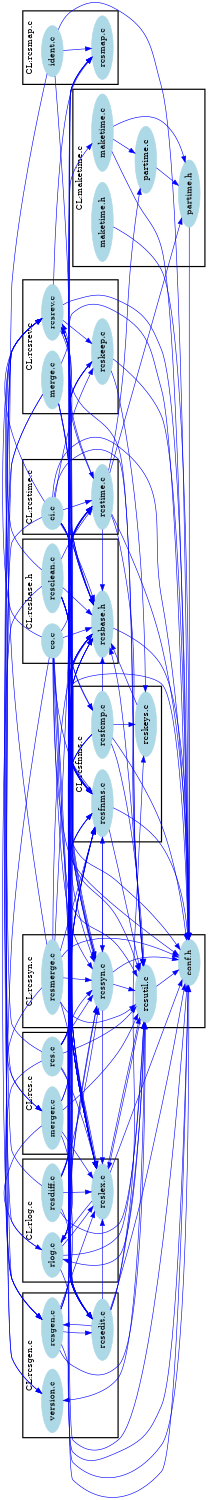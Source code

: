 digraph G {
size = "10,10";
rotate = 90;
subgraph cluster0 {
label = "CL:rcsgen.c";
color = black;
style = bold;
"rcsgen.c"[label="rcsgen.c",shape=ellipse,color=lightblue,fontcolor=black,style=filled];
"version.c"[label="version.c",shape=ellipse,color=lightblue,fontcolor=black,style=filled];
"rcsedit.c"[label="rcsedit.c",shape=ellipse,color=lightblue,fontcolor=black,style=filled];
}
subgraph cluster1 {
label = "CL:rcsmap.c";
color = black;
style = bold;
"rcsmap.c"[label="rcsmap.c",shape=ellipse,color=lightblue,fontcolor=black,style=filled];
"ident.c"[label="ident.c",shape=ellipse,color=lightblue,fontcolor=black,style=filled];
}
subgraph cluster2 {
label = "CL:rcs.c";
color = black;
style = bold;
"rcs.c"[label="rcs.c",shape=ellipse,color=lightblue,fontcolor=black,style=filled];
"merger.c"[label="merger.c",shape=ellipse,color=lightblue,fontcolor=black,style=filled];
}
subgraph cluster3 {
label = "CL:rlog.c";
color = black;
style = bold;
"rlog.c"[label="rlog.c",shape=ellipse,color=lightblue,fontcolor=black,style=filled];
"rcslex.c"[label="rcslex.c",shape=ellipse,color=lightblue,fontcolor=black,style=filled];
"rcsdiff.c"[label="rcsdiff.c",shape=ellipse,color=lightblue,fontcolor=black,style=filled];
}
subgraph cluster4 {
label = "CL:rcstime.c";
color = black;
style = bold;
"rcstime.c"[label="rcstime.c",shape=ellipse,color=lightblue,fontcolor=black,style=filled];
"ci.c"[label="ci.c",shape=ellipse,color=lightblue,fontcolor=black,style=filled];
}
subgraph cluster5 {
label = "CL:rcssyn.c";
color = black;
style = bold;
"rcssyn.c"[label="rcssyn.c",shape=ellipse,color=lightblue,fontcolor=black,style=filled];
"rcsutil.c"[label="rcsutil.c",shape=ellipse,color=lightblue,fontcolor=black,style=filled];
"conf.h"[label="conf.h",shape=ellipse,color=lightblue,fontcolor=black,style=filled];
"rcsmerge.c"[label="rcsmerge.c",shape=ellipse,color=lightblue,fontcolor=black,style=filled];
}
subgraph cluster6 {
label = "CL:rcsbase.h";
color = black;
style = bold;
"rcsbase.h"[label="rcsbase.h",shape=ellipse,color=lightblue,fontcolor=black,style=filled];
"rcsclean.c"[label="rcsclean.c",shape=ellipse,color=lightblue,fontcolor=black,style=filled];
"co.c"[label="co.c",shape=ellipse,color=lightblue,fontcolor=black,style=filled];
}
subgraph cluster7 {
label = "CL:rcsrev.c";
color = black;
style = bold;
"rcsrev.c"[label="rcsrev.c",shape=ellipse,color=lightblue,fontcolor=black,style=filled];
"rcskeep.c"[label="rcskeep.c",shape=ellipse,color=lightblue,fontcolor=black,style=filled];
"merge.c"[label="merge.c",shape=ellipse,color=lightblue,fontcolor=black,style=filled];
}
subgraph cluster8 {
label = "CL:rcsfnms.c";
color = black;
style = bold;
"rcsfnms.c"[label="rcsfnms.c",shape=ellipse,color=lightblue,fontcolor=black,style=filled];
"rcsfcmp.c"[label="rcsfcmp.c",shape=ellipse,color=lightblue,fontcolor=black,style=filled];
"rcskeys.c"[label="rcskeys.c",shape=ellipse,color=lightblue,fontcolor=black,style=filled];
}
subgraph cluster9 {
label = "CL:maketime.c";
color = black;
style = bold;
"maketime.c"[label="maketime.c",shape=ellipse,color=lightblue,fontcolor=black,style=filled];
"partime.c"[label="partime.c",shape=ellipse,color=lightblue,fontcolor=black,style=filled];
"partime.h"[label="partime.h",shape=ellipse,color=lightblue,fontcolor=black,style=filled];
"maketime.h"[label="maketime.h",shape=ellipse,color=lightblue,fontcolor=black,style=filled];
}
"rcs.c" -> "rcsedit.c"[color=blue,font=6];
"merger.c" -> "rlog.c"[color=blue,font=6];
"ident.c" -> "rcsmap.c"[color=blue,font=6];
"ci.c" -> "rcsutil.c"[color=blue,font=6];
"ci.c" -> "rcssyn.c"[color=blue,font=6];
"rlog.c" -> "rcsbase.h"[color=blue,font=6];
"rcsmerge.c" -> "rcsutil.c"[color=blue,font=6];
"rcsmerge.c" -> "rcssyn.c"[color=blue,font=6];
"rcsutil.c" -> "rcslex.c"[color=blue,font=6];
"rcssyn.c" -> "rcslex.c"[color=blue,font=6];
"rcslex.c" -> "rcsutil.c"[color=blue,font=6];
"rcsdiff.c" -> "rcsbase.h"[color=blue,font=6];
"ci.c" -> "conf.h"[color=blue,font=6];
"rcstime.c" -> "rcsutil.c"[color=blue,font=6];
"rcsmerge.c" -> "conf.h"[color=blue,font=6];
"rcslex.c" -> "conf.h"[color=blue,font=6];
"co.c" -> "rcsutil.c"[color=blue,font=6];
"co.c" -> "rcssyn.c"[color=blue,font=6];
"rcssyn.c" -> "rcsrev.c"[color=blue,font=6];
"rcsrev.c" -> "rcsutil.c"[color=blue,font=6];
"rcsrev.c" -> "rcssyn.c"[color=blue,font=6];
"rcsclean.c" -> "rcsgen.c"[color=blue,font=6];
"rcs.c" -> "rcslex.c"[color=blue,font=6];
"merge.c" -> "rcslex.c"[color=blue,font=6];
"rcstime.c" -> "conf.h"[color=blue,font=6];
"rcsgen.c" -> "rcsbase.h"[color=blue,font=6];
"partime.h" -> "conf.h"[color=blue,font=6];
"merger.c" -> "rcsbase.h"[color=blue,font=6];
"rcsclean.c" -> "rcsbase.h"[color=blue,font=6];
"rcs.c" -> "rcstime.c"[color=blue,font=6];
"co.c" -> "conf.h"[color=blue,font=6];
"rcssyn.c" -> "rcsfnms.c"[color=blue,font=6];
"rcsrev.c" -> "conf.h"[color=blue,font=6];
"rcsfnms.c" -> "rcsutil.c"[color=blue,font=6];
"rcsfnms.c" -> "rcssyn.c"[color=blue,font=6];
"rcs.c" -> "rcsrev.c"[color=blue,font=6];
"rcsmap.c" -> "rcsbase.h"[color=blue,font=6];
"rcsfnms.c" -> "conf.h"[color=blue,font=6];
"rcsgen.c" -> "rcsedit.c"[color=blue,font=6];
"rcsedit.c" -> "rcsgen.c"[color=blue,font=6];
"rcs.c" -> "rcsfnms.c"[color=blue,font=6];
"merge.c" -> "rcsfnms.c"[color=blue,font=6];
"rlog.c" -> "rcslex.c"[color=blue,font=6];
"rcslex.c" -> "rlog.c"[color=blue,font=6];
"rcskeep.c" -> "rcsbase.h"[color=blue,font=6];
"rcsclean.c" -> "rcsfcmp.c"[color=blue,font=6];
"rcsclean.c" -> "rcsedit.c"[color=blue,font=6];
"rcsfcmp.c" -> "rcsbase.h"[color=blue,font=6];
"rcsedit.c" -> "rcsbase.h"[color=blue,font=6];
"rcsdiff.c" -> "rcslex.c"[color=blue,font=6];
"rlog.c" -> "rcstime.c"[color=blue,font=6];
"rcsedit.c" -> "rcsmap.c"[color=blue,font=6];
"rcsdiff.c" -> "rcstime.c"[color=blue,font=6];
"ci.c" -> "rcsgen.c"[color=blue,font=6];
"rlog.c" -> "rcsrev.c"[color=blue,font=6];
"rcsutil.c" -> "version.c"[color=blue,font=6];
"rcssyn.c" -> "rcsutil.c"[color=blue,font=6];
"rcsmerge.c" -> "merger.c"[color=blue,font=6];
"rcsdiff.c" -> "rcsrev.c"[color=blue,font=6];
"ci.c" -> "rcsbase.h"[color=blue,font=6];
"rcsgen.c" -> "rcslex.c"[color=blue,font=6];
"merger.c" -> "rcslex.c"[color=blue,font=6];
"maketime.c" -> "partime.c"[color=blue,font=6];
"rlog.c" -> "rcsfnms.c"[color=blue,font=6];
"rcsmerge.c" -> "rcsbase.h"[color=blue,font=6];
"rcsfcmp.c" -> "rcsedit.c"[color=blue,font=6];
"rcsclean.c" -> "rcslex.c"[color=blue,font=6];
"rcsutil.c" -> "conf.h"[color=blue,font=6];
"rcssyn.c" -> "conf.h"[color=blue,font=6];
"rcslex.c" -> "rcsbase.h"[color=blue,font=6];
"rcsdiff.c" -> "rcsfnms.c"[color=blue,font=6];
"rcsclean.c" -> "rcstime.c"[color=blue,font=6];
"rcs.c" -> "rcsutil.c"[color=blue,font=6];
"rcs.c" -> "rcssyn.c"[color=blue,font=6];
"merge.c" -> "version.c"[color=blue,font=6];
"co.c" -> "rcsgen.c"[color=blue,font=6];
"rcstime.c" -> "rcsbase.h"[color=blue,font=6];
"rcslex.c" -> "rcsmap.c"[color=blue,font=6];
"ci.c" -> "rcskeep.c"[color=blue,font=6];
"rcstime.c" -> "maketime.c"[color=blue,font=6];
"rcsclean.c" -> "rcsrev.c"[color=blue,font=6];
"maketime.c" -> "partime.h"[color=blue,font=6];
"co.c" -> "rcsbase.h"[color=blue,font=6];
"ci.c" -> "rcsfcmp.c"[color=blue,font=6];
"ci.c" -> "rcsedit.c"[color=blue,font=6];
"rcsrev.c" -> "rcsbase.h"[color=blue,font=6];
"rcs.c" -> "conf.h"[color=blue,font=6];
"merge.c" -> "conf.h"[color=blue,font=6];
"rcskeep.c" -> "rcslex.c"[color=blue,font=6];
"rcsgen.c" -> "rcsfnms.c"[color=blue,font=6];
"merger.c" -> "rcsfnms.c"[color=blue,font=6];
"ident.c" -> "version.c"[color=blue,font=6];
"rcsrev.c" -> "rcsmap.c"[color=blue,font=6];
"rcsfcmp.c" -> "rcslex.c"[color=blue,font=6];
"rcsedit.c" -> "rcslex.c"[color=blue,font=6];
"rcsclean.c" -> "rcsfnms.c"[color=blue,font=6];
"rcsfnms.c" -> "rcsbase.h"[color=blue,font=6];
"rcsedit.c" -> "rcstime.c"[color=blue,font=6];
"ident.c" -> "conf.h"[color=blue,font=6];
"rlog.c" -> "rcsutil.c"[color=blue,font=6];
"rlog.c" -> "rcssyn.c"[color=blue,font=6];
"rcsutil.c" -> "rlog.c"[color=blue,font=6];
"rcsrev.c" -> "rcskeep.c"[color=blue,font=6];
"rcsfnms.c" -> "rcsmap.c"[color=blue,font=6];
"co.c" -> "rcsedit.c"[color=blue,font=6];
"rcsedit.c" -> "rcsrev.c"[color=blue,font=6];
"rcsdiff.c" -> "rcsutil.c"[color=blue,font=6];
"rcsdiff.c" -> "rcssyn.c"[color=blue,font=6];
"ci.c" -> "rcslex.c"[color=blue,font=6];
"rlog.c" -> "conf.h"[color=blue,font=6];
"rcstime.c" -> "partime.c"[color=blue,font=6];
"rcsmerge.c" -> "rcslex.c"[color=blue,font=6];
"rcskeep.c" -> "rcsfnms.c"[color=blue,font=6];
"rcsfnms.c" -> "rcskeep.c"[color=blue,font=6];
"partime.c" -> "partime.h"[color=blue,font=6];
"ci.c" -> "rcstime.c"[color=blue,font=6];
"rcsedit.c" -> "rcsfnms.c"[color=blue,font=6];
"rcsdiff.c" -> "conf.h"[color=blue,font=6];
"rcsmerge.c" -> "rcstime.c"[color=blue,font=6];
"ci.c" -> "rcsrev.c"[color=blue,font=6];
"rcstime.c" -> "rcslex.c"[color=blue,font=6];
"rcskeys.c" -> "rcsbase.h"[color=blue,font=6];
"rcsgen.c" -> "rcsutil.c"[color=blue,font=6];
"rcsgen.c" -> "rcssyn.c"[color=blue,font=6];
"merger.c" -> "rcsutil.c"[color=blue,font=6];
"rcsmerge.c" -> "rcsrev.c"[color=blue,font=6];
"rcsclean.c" -> "rcsutil.c"[color=blue,font=6];
"rcsclean.c" -> "rcssyn.c"[color=blue,font=6];
"co.c" -> "rcslex.c"[color=blue,font=6];
"rcsutil.c" -> "rcsbase.h"[color=blue,font=6];
"rcstime.c" -> "partime.h"[color=blue,font=6];
"rcssyn.c" -> "rcsbase.h"[color=blue,font=6];
"rcsrev.c" -> "rcslex.c"[color=blue,font=6];
"ci.c" -> "rcsfnms.c"[color=blue,font=6];
"rcsgen.c" -> "conf.h"[color=blue,font=6];
"merger.c" -> "conf.h"[color=blue,font=6];
"co.c" -> "rcstime.c"[color=blue,font=6];
"rcsrev.c" -> "rcstime.c"[color=blue,font=6];
"rcsmerge.c" -> "rcsfnms.c"[color=blue,font=6];
"rcsclean.c" -> "conf.h"[color=blue,font=6];
"rcs.c" -> "rcsgen.c"[color=blue,font=6];
"merge.c" -> "merger.c"[color=blue,font=6];
"rcslex.c" -> "rcsfnms.c"[color=blue,font=6];
"rcskeep.c" -> "rcskeys.c"[color=blue,font=6];
"rcsfnms.c" -> "rcslex.c"[color=blue,font=6];
"rcsbase.h" -> "conf.h"[color=blue,font=6];
"co.c" -> "rcsrev.c"[color=blue,font=6];
"rcsfcmp.c" -> "rcskeys.c"[color=blue,font=6];
"rcsedit.c" -> "rcskeys.c"[color=blue,font=6];
"rcs.c" -> "rcsbase.h"[color=blue,font=6];
"merge.c" -> "rcsbase.h"[color=blue,font=6];
"maketime.c" -> "conf.h"[color=blue,font=6];
"rcsfcmp.c" -> "rcsutil.c"[color=blue,font=6];
"rcsfcmp.c" -> "rcssyn.c"[color=blue,font=6];
"rcsedit.c" -> "rcsutil.c"[color=blue,font=6];
"rcsedit.c" -> "rcssyn.c"[color=blue,font=6];
"co.c" -> "rcsfnms.c"[color=blue,font=6];
"rcsrev.c" -> "rcsfnms.c"[color=blue,font=6];
"rcskeep.c" -> "conf.h"[color=blue,font=6];
"ident.c" -> "rcsbase.h"[color=blue,font=6];
"rcsfcmp.c" -> "conf.h"[color=blue,font=6];
"rcsedit.c" -> "conf.h"[color=blue,font=6];
"maketime.h" -> "conf.h"[color=blue,font=6];
}